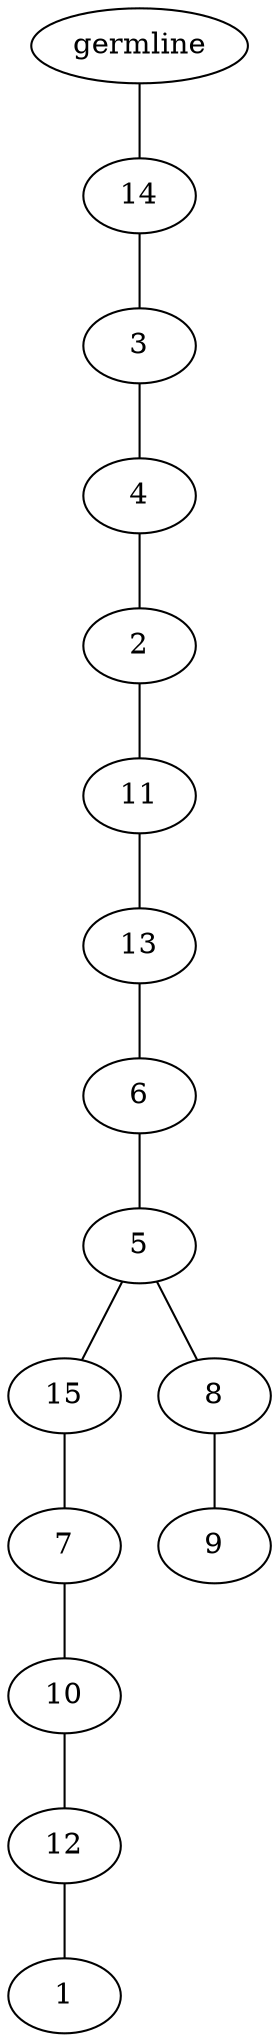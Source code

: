 graph tree {
    "139819496572768" [label="germline"];
    "139819496568048" [label="14"];
    "139819496570208" [label="3"];
    "139819496570736" [label="4"];
    "139819496591808" [label="2"];
    "139819496592432" [label="11"];
    "139819496592816" [label="13"];
    "139819496593584" [label="6"];
    "139819496570784" [label="5"];
    "139819496591760" [label="15"];
    "139819496592048" [label="7"];
    "139819496592336" [label="10"];
    "139819496592624" [label="12"];
    "139819496484976" [label="1"];
    "139819496592576" [label="8"];
    "139819496591856" [label="9"];
    "139819496572768" -- "139819496568048";
    "139819496568048" -- "139819496570208";
    "139819496570208" -- "139819496570736";
    "139819496570736" -- "139819496591808";
    "139819496591808" -- "139819496592432";
    "139819496592432" -- "139819496592816";
    "139819496592816" -- "139819496593584";
    "139819496593584" -- "139819496570784";
    "139819496570784" -- "139819496591760";
    "139819496570784" -- "139819496592576";
    "139819496591760" -- "139819496592048";
    "139819496592048" -- "139819496592336";
    "139819496592336" -- "139819496592624";
    "139819496592624" -- "139819496484976";
    "139819496592576" -- "139819496591856";
}
